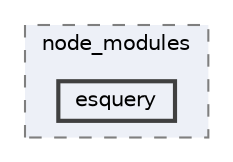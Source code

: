 digraph "pkiclassroomrescheduler/src/main/frontend/node_modules/esquery"
{
 // LATEX_PDF_SIZE
  bgcolor="transparent";
  edge [fontname=Helvetica,fontsize=10,labelfontname=Helvetica,labelfontsize=10];
  node [fontname=Helvetica,fontsize=10,shape=box,height=0.2,width=0.4];
  compound=true
  subgraph clusterdir_72953eda66ccb3a2722c28e1c3e6c23b {
    graph [ bgcolor="#edf0f7", pencolor="grey50", label="node_modules", fontname=Helvetica,fontsize=10 style="filled,dashed", URL="dir_72953eda66ccb3a2722c28e1c3e6c23b.html",tooltip=""]
  dir_5836610efbb707b84c6dd0910dcb1d2f [label="esquery", fillcolor="#edf0f7", color="grey25", style="filled,bold", URL="dir_5836610efbb707b84c6dd0910dcb1d2f.html",tooltip=""];
  }
}

